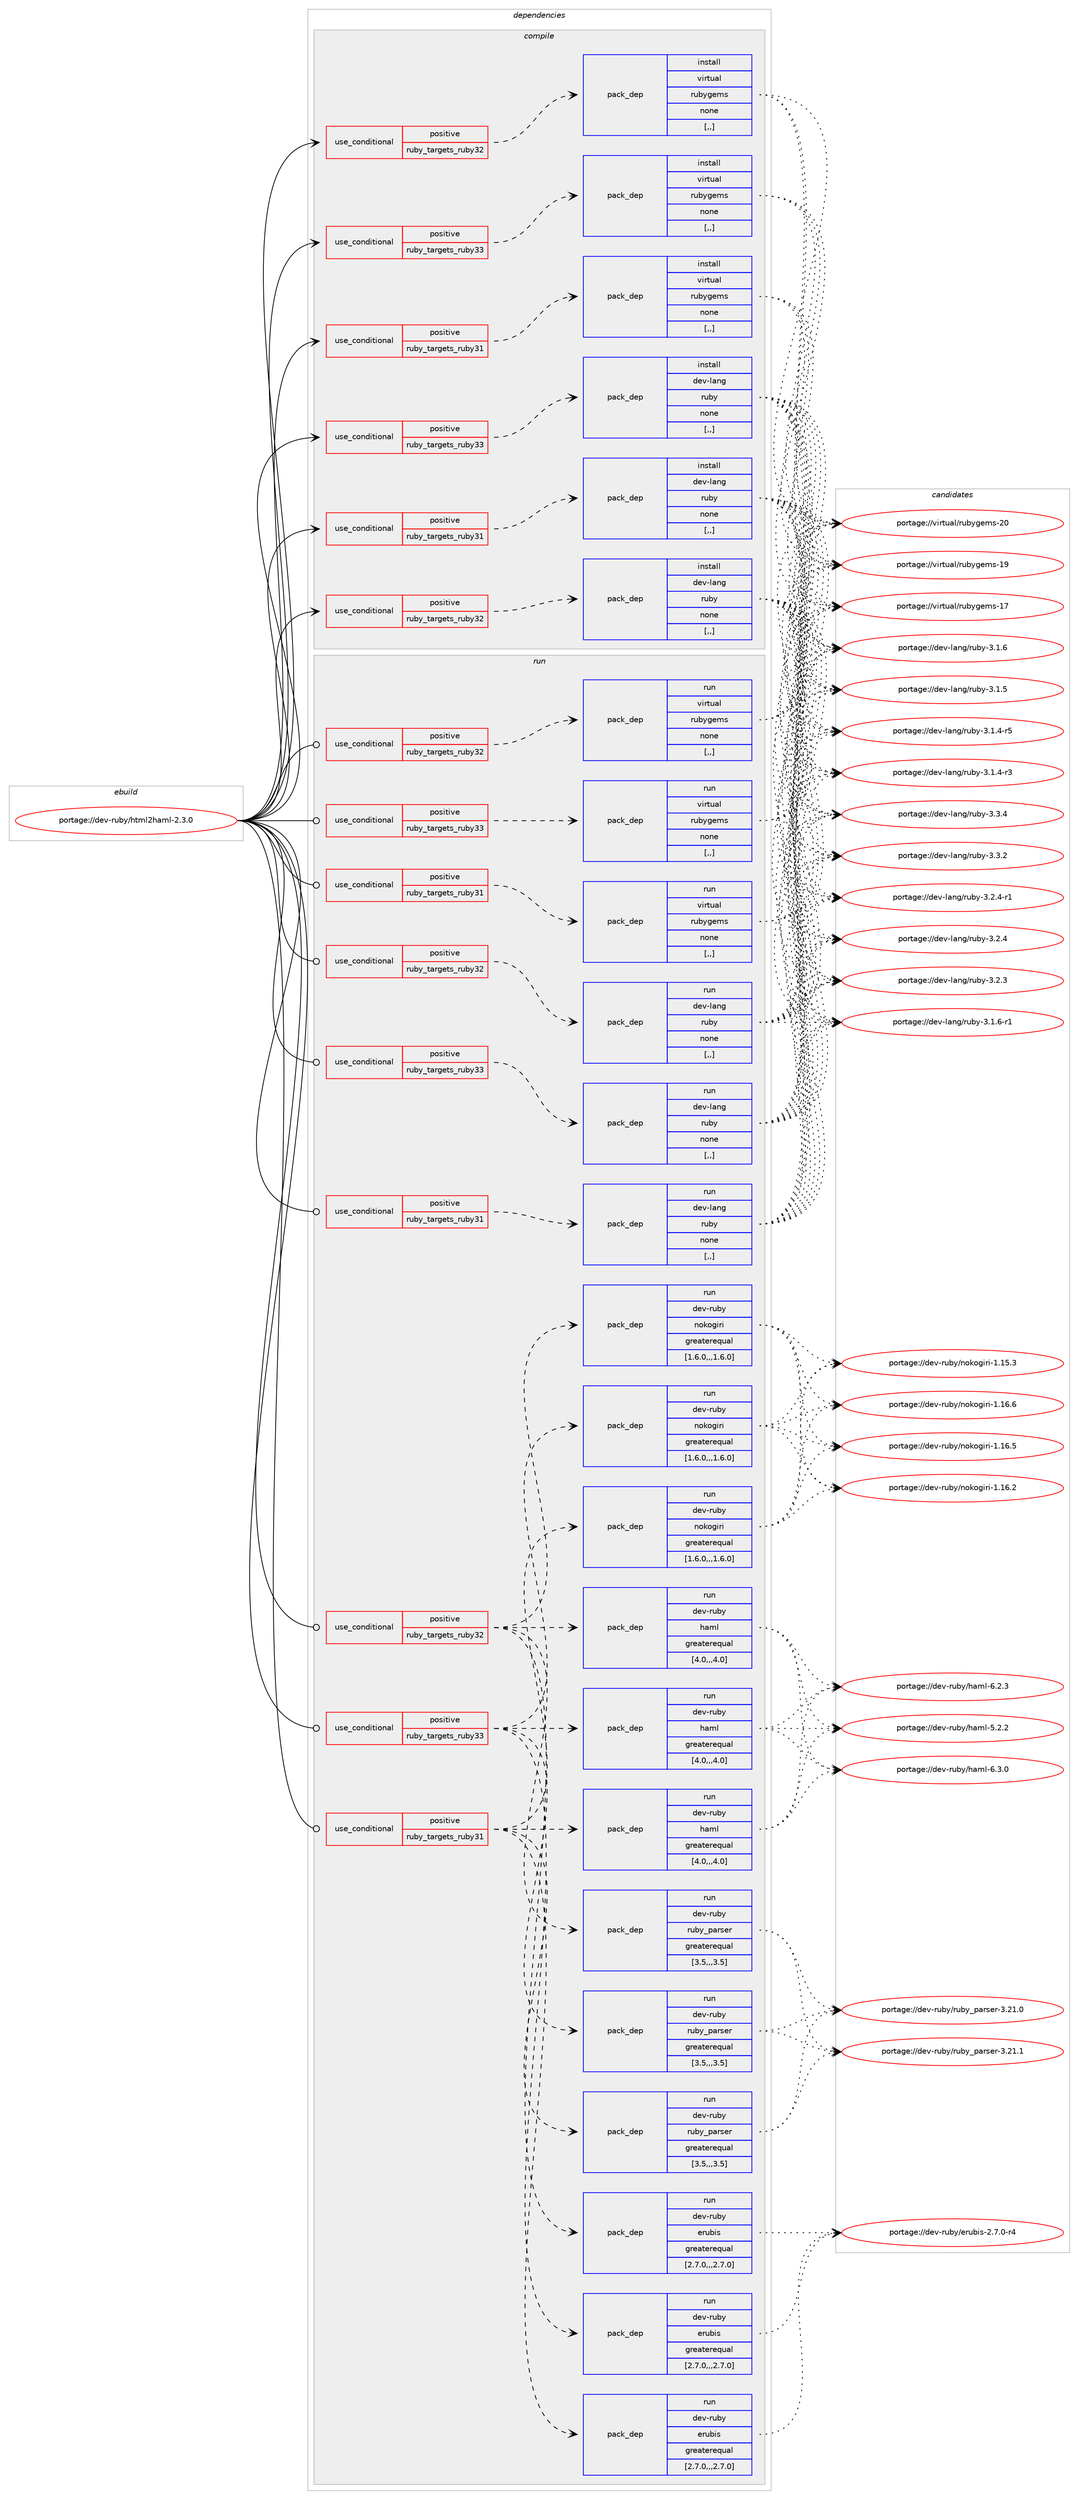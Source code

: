 digraph prolog {

# *************
# Graph options
# *************

newrank=true;
concentrate=true;
compound=true;
graph [rankdir=LR,fontname=Helvetica,fontsize=10,ranksep=1.5];#, ranksep=2.5, nodesep=0.2];
edge  [arrowhead=vee];
node  [fontname=Helvetica,fontsize=10];

# **********
# The ebuild
# **********

subgraph cluster_leftcol {
color=gray;
label=<<i>ebuild</i>>;
id [label="portage://dev-ruby/html2haml-2.3.0", color=red, width=4, href="../dev-ruby/html2haml-2.3.0.svg"];
}

# ****************
# The dependencies
# ****************

subgraph cluster_midcol {
color=gray;
label=<<i>dependencies</i>>;
subgraph cluster_compile {
fillcolor="#eeeeee";
style=filled;
label=<<i>compile</i>>;
subgraph cond49166 {
dependency186978 [label=<<TABLE BORDER="0" CELLBORDER="1" CELLSPACING="0" CELLPADDING="4"><TR><TD ROWSPAN="3" CELLPADDING="10">use_conditional</TD></TR><TR><TD>positive</TD></TR><TR><TD>ruby_targets_ruby31</TD></TR></TABLE>>, shape=none, color=red];
subgraph pack136477 {
dependency186979 [label=<<TABLE BORDER="0" CELLBORDER="1" CELLSPACING="0" CELLPADDING="4" WIDTH="220"><TR><TD ROWSPAN="6" CELLPADDING="30">pack_dep</TD></TR><TR><TD WIDTH="110">install</TD></TR><TR><TD>dev-lang</TD></TR><TR><TD>ruby</TD></TR><TR><TD>none</TD></TR><TR><TD>[,,]</TD></TR></TABLE>>, shape=none, color=blue];
}
dependency186978:e -> dependency186979:w [weight=20,style="dashed",arrowhead="vee"];
}
id:e -> dependency186978:w [weight=20,style="solid",arrowhead="vee"];
subgraph cond49167 {
dependency186980 [label=<<TABLE BORDER="0" CELLBORDER="1" CELLSPACING="0" CELLPADDING="4"><TR><TD ROWSPAN="3" CELLPADDING="10">use_conditional</TD></TR><TR><TD>positive</TD></TR><TR><TD>ruby_targets_ruby31</TD></TR></TABLE>>, shape=none, color=red];
subgraph pack136478 {
dependency186981 [label=<<TABLE BORDER="0" CELLBORDER="1" CELLSPACING="0" CELLPADDING="4" WIDTH="220"><TR><TD ROWSPAN="6" CELLPADDING="30">pack_dep</TD></TR><TR><TD WIDTH="110">install</TD></TR><TR><TD>virtual</TD></TR><TR><TD>rubygems</TD></TR><TR><TD>none</TD></TR><TR><TD>[,,]</TD></TR></TABLE>>, shape=none, color=blue];
}
dependency186980:e -> dependency186981:w [weight=20,style="dashed",arrowhead="vee"];
}
id:e -> dependency186980:w [weight=20,style="solid",arrowhead="vee"];
subgraph cond49168 {
dependency186982 [label=<<TABLE BORDER="0" CELLBORDER="1" CELLSPACING="0" CELLPADDING="4"><TR><TD ROWSPAN="3" CELLPADDING="10">use_conditional</TD></TR><TR><TD>positive</TD></TR><TR><TD>ruby_targets_ruby32</TD></TR></TABLE>>, shape=none, color=red];
subgraph pack136479 {
dependency186983 [label=<<TABLE BORDER="0" CELLBORDER="1" CELLSPACING="0" CELLPADDING="4" WIDTH="220"><TR><TD ROWSPAN="6" CELLPADDING="30">pack_dep</TD></TR><TR><TD WIDTH="110">install</TD></TR><TR><TD>dev-lang</TD></TR><TR><TD>ruby</TD></TR><TR><TD>none</TD></TR><TR><TD>[,,]</TD></TR></TABLE>>, shape=none, color=blue];
}
dependency186982:e -> dependency186983:w [weight=20,style="dashed",arrowhead="vee"];
}
id:e -> dependency186982:w [weight=20,style="solid",arrowhead="vee"];
subgraph cond49169 {
dependency186984 [label=<<TABLE BORDER="0" CELLBORDER="1" CELLSPACING="0" CELLPADDING="4"><TR><TD ROWSPAN="3" CELLPADDING="10">use_conditional</TD></TR><TR><TD>positive</TD></TR><TR><TD>ruby_targets_ruby32</TD></TR></TABLE>>, shape=none, color=red];
subgraph pack136480 {
dependency186985 [label=<<TABLE BORDER="0" CELLBORDER="1" CELLSPACING="0" CELLPADDING="4" WIDTH="220"><TR><TD ROWSPAN="6" CELLPADDING="30">pack_dep</TD></TR><TR><TD WIDTH="110">install</TD></TR><TR><TD>virtual</TD></TR><TR><TD>rubygems</TD></TR><TR><TD>none</TD></TR><TR><TD>[,,]</TD></TR></TABLE>>, shape=none, color=blue];
}
dependency186984:e -> dependency186985:w [weight=20,style="dashed",arrowhead="vee"];
}
id:e -> dependency186984:w [weight=20,style="solid",arrowhead="vee"];
subgraph cond49170 {
dependency186986 [label=<<TABLE BORDER="0" CELLBORDER="1" CELLSPACING="0" CELLPADDING="4"><TR><TD ROWSPAN="3" CELLPADDING="10">use_conditional</TD></TR><TR><TD>positive</TD></TR><TR><TD>ruby_targets_ruby33</TD></TR></TABLE>>, shape=none, color=red];
subgraph pack136481 {
dependency186987 [label=<<TABLE BORDER="0" CELLBORDER="1" CELLSPACING="0" CELLPADDING="4" WIDTH="220"><TR><TD ROWSPAN="6" CELLPADDING="30">pack_dep</TD></TR><TR><TD WIDTH="110">install</TD></TR><TR><TD>dev-lang</TD></TR><TR><TD>ruby</TD></TR><TR><TD>none</TD></TR><TR><TD>[,,]</TD></TR></TABLE>>, shape=none, color=blue];
}
dependency186986:e -> dependency186987:w [weight=20,style="dashed",arrowhead="vee"];
}
id:e -> dependency186986:w [weight=20,style="solid",arrowhead="vee"];
subgraph cond49171 {
dependency186988 [label=<<TABLE BORDER="0" CELLBORDER="1" CELLSPACING="0" CELLPADDING="4"><TR><TD ROWSPAN="3" CELLPADDING="10">use_conditional</TD></TR><TR><TD>positive</TD></TR><TR><TD>ruby_targets_ruby33</TD></TR></TABLE>>, shape=none, color=red];
subgraph pack136482 {
dependency186989 [label=<<TABLE BORDER="0" CELLBORDER="1" CELLSPACING="0" CELLPADDING="4" WIDTH="220"><TR><TD ROWSPAN="6" CELLPADDING="30">pack_dep</TD></TR><TR><TD WIDTH="110">install</TD></TR><TR><TD>virtual</TD></TR><TR><TD>rubygems</TD></TR><TR><TD>none</TD></TR><TR><TD>[,,]</TD></TR></TABLE>>, shape=none, color=blue];
}
dependency186988:e -> dependency186989:w [weight=20,style="dashed",arrowhead="vee"];
}
id:e -> dependency186988:w [weight=20,style="solid",arrowhead="vee"];
}
subgraph cluster_compileandrun {
fillcolor="#eeeeee";
style=filled;
label=<<i>compile and run</i>>;
}
subgraph cluster_run {
fillcolor="#eeeeee";
style=filled;
label=<<i>run</i>>;
subgraph cond49172 {
dependency186990 [label=<<TABLE BORDER="0" CELLBORDER="1" CELLSPACING="0" CELLPADDING="4"><TR><TD ROWSPAN="3" CELLPADDING="10">use_conditional</TD></TR><TR><TD>positive</TD></TR><TR><TD>ruby_targets_ruby31</TD></TR></TABLE>>, shape=none, color=red];
subgraph pack136483 {
dependency186991 [label=<<TABLE BORDER="0" CELLBORDER="1" CELLSPACING="0" CELLPADDING="4" WIDTH="220"><TR><TD ROWSPAN="6" CELLPADDING="30">pack_dep</TD></TR><TR><TD WIDTH="110">run</TD></TR><TR><TD>dev-lang</TD></TR><TR><TD>ruby</TD></TR><TR><TD>none</TD></TR><TR><TD>[,,]</TD></TR></TABLE>>, shape=none, color=blue];
}
dependency186990:e -> dependency186991:w [weight=20,style="dashed",arrowhead="vee"];
}
id:e -> dependency186990:w [weight=20,style="solid",arrowhead="odot"];
subgraph cond49173 {
dependency186992 [label=<<TABLE BORDER="0" CELLBORDER="1" CELLSPACING="0" CELLPADDING="4"><TR><TD ROWSPAN="3" CELLPADDING="10">use_conditional</TD></TR><TR><TD>positive</TD></TR><TR><TD>ruby_targets_ruby31</TD></TR></TABLE>>, shape=none, color=red];
subgraph pack136484 {
dependency186993 [label=<<TABLE BORDER="0" CELLBORDER="1" CELLSPACING="0" CELLPADDING="4" WIDTH="220"><TR><TD ROWSPAN="6" CELLPADDING="30">pack_dep</TD></TR><TR><TD WIDTH="110">run</TD></TR><TR><TD>dev-ruby</TD></TR><TR><TD>nokogiri</TD></TR><TR><TD>greaterequal</TD></TR><TR><TD>[1.6.0,,,1.6.0]</TD></TR></TABLE>>, shape=none, color=blue];
}
dependency186992:e -> dependency186993:w [weight=20,style="dashed",arrowhead="vee"];
subgraph pack136485 {
dependency186994 [label=<<TABLE BORDER="0" CELLBORDER="1" CELLSPACING="0" CELLPADDING="4" WIDTH="220"><TR><TD ROWSPAN="6" CELLPADDING="30">pack_dep</TD></TR><TR><TD WIDTH="110">run</TD></TR><TR><TD>dev-ruby</TD></TR><TR><TD>erubis</TD></TR><TR><TD>greaterequal</TD></TR><TR><TD>[2.7.0,,,2.7.0]</TD></TR></TABLE>>, shape=none, color=blue];
}
dependency186992:e -> dependency186994:w [weight=20,style="dashed",arrowhead="vee"];
subgraph pack136486 {
dependency186995 [label=<<TABLE BORDER="0" CELLBORDER="1" CELLSPACING="0" CELLPADDING="4" WIDTH="220"><TR><TD ROWSPAN="6" CELLPADDING="30">pack_dep</TD></TR><TR><TD WIDTH="110">run</TD></TR><TR><TD>dev-ruby</TD></TR><TR><TD>ruby_parser</TD></TR><TR><TD>greaterequal</TD></TR><TR><TD>[3.5,,,3.5]</TD></TR></TABLE>>, shape=none, color=blue];
}
dependency186992:e -> dependency186995:w [weight=20,style="dashed",arrowhead="vee"];
subgraph pack136487 {
dependency186996 [label=<<TABLE BORDER="0" CELLBORDER="1" CELLSPACING="0" CELLPADDING="4" WIDTH="220"><TR><TD ROWSPAN="6" CELLPADDING="30">pack_dep</TD></TR><TR><TD WIDTH="110">run</TD></TR><TR><TD>dev-ruby</TD></TR><TR><TD>haml</TD></TR><TR><TD>greaterequal</TD></TR><TR><TD>[4.0,,,4.0]</TD></TR></TABLE>>, shape=none, color=blue];
}
dependency186992:e -> dependency186996:w [weight=20,style="dashed",arrowhead="vee"];
}
id:e -> dependency186992:w [weight=20,style="solid",arrowhead="odot"];
subgraph cond49174 {
dependency186997 [label=<<TABLE BORDER="0" CELLBORDER="1" CELLSPACING="0" CELLPADDING="4"><TR><TD ROWSPAN="3" CELLPADDING="10">use_conditional</TD></TR><TR><TD>positive</TD></TR><TR><TD>ruby_targets_ruby31</TD></TR></TABLE>>, shape=none, color=red];
subgraph pack136488 {
dependency186998 [label=<<TABLE BORDER="0" CELLBORDER="1" CELLSPACING="0" CELLPADDING="4" WIDTH="220"><TR><TD ROWSPAN="6" CELLPADDING="30">pack_dep</TD></TR><TR><TD WIDTH="110">run</TD></TR><TR><TD>virtual</TD></TR><TR><TD>rubygems</TD></TR><TR><TD>none</TD></TR><TR><TD>[,,]</TD></TR></TABLE>>, shape=none, color=blue];
}
dependency186997:e -> dependency186998:w [weight=20,style="dashed",arrowhead="vee"];
}
id:e -> dependency186997:w [weight=20,style="solid",arrowhead="odot"];
subgraph cond49175 {
dependency186999 [label=<<TABLE BORDER="0" CELLBORDER="1" CELLSPACING="0" CELLPADDING="4"><TR><TD ROWSPAN="3" CELLPADDING="10">use_conditional</TD></TR><TR><TD>positive</TD></TR><TR><TD>ruby_targets_ruby32</TD></TR></TABLE>>, shape=none, color=red];
subgraph pack136489 {
dependency187000 [label=<<TABLE BORDER="0" CELLBORDER="1" CELLSPACING="0" CELLPADDING="4" WIDTH="220"><TR><TD ROWSPAN="6" CELLPADDING="30">pack_dep</TD></TR><TR><TD WIDTH="110">run</TD></TR><TR><TD>dev-lang</TD></TR><TR><TD>ruby</TD></TR><TR><TD>none</TD></TR><TR><TD>[,,]</TD></TR></TABLE>>, shape=none, color=blue];
}
dependency186999:e -> dependency187000:w [weight=20,style="dashed",arrowhead="vee"];
}
id:e -> dependency186999:w [weight=20,style="solid",arrowhead="odot"];
subgraph cond49176 {
dependency187001 [label=<<TABLE BORDER="0" CELLBORDER="1" CELLSPACING="0" CELLPADDING="4"><TR><TD ROWSPAN="3" CELLPADDING="10">use_conditional</TD></TR><TR><TD>positive</TD></TR><TR><TD>ruby_targets_ruby32</TD></TR></TABLE>>, shape=none, color=red];
subgraph pack136490 {
dependency187002 [label=<<TABLE BORDER="0" CELLBORDER="1" CELLSPACING="0" CELLPADDING="4" WIDTH="220"><TR><TD ROWSPAN="6" CELLPADDING="30">pack_dep</TD></TR><TR><TD WIDTH="110">run</TD></TR><TR><TD>dev-ruby</TD></TR><TR><TD>nokogiri</TD></TR><TR><TD>greaterequal</TD></TR><TR><TD>[1.6.0,,,1.6.0]</TD></TR></TABLE>>, shape=none, color=blue];
}
dependency187001:e -> dependency187002:w [weight=20,style="dashed",arrowhead="vee"];
subgraph pack136491 {
dependency187003 [label=<<TABLE BORDER="0" CELLBORDER="1" CELLSPACING="0" CELLPADDING="4" WIDTH="220"><TR><TD ROWSPAN="6" CELLPADDING="30">pack_dep</TD></TR><TR><TD WIDTH="110">run</TD></TR><TR><TD>dev-ruby</TD></TR><TR><TD>erubis</TD></TR><TR><TD>greaterequal</TD></TR><TR><TD>[2.7.0,,,2.7.0]</TD></TR></TABLE>>, shape=none, color=blue];
}
dependency187001:e -> dependency187003:w [weight=20,style="dashed",arrowhead="vee"];
subgraph pack136492 {
dependency187004 [label=<<TABLE BORDER="0" CELLBORDER="1" CELLSPACING="0" CELLPADDING="4" WIDTH="220"><TR><TD ROWSPAN="6" CELLPADDING="30">pack_dep</TD></TR><TR><TD WIDTH="110">run</TD></TR><TR><TD>dev-ruby</TD></TR><TR><TD>ruby_parser</TD></TR><TR><TD>greaterequal</TD></TR><TR><TD>[3.5,,,3.5]</TD></TR></TABLE>>, shape=none, color=blue];
}
dependency187001:e -> dependency187004:w [weight=20,style="dashed",arrowhead="vee"];
subgraph pack136493 {
dependency187005 [label=<<TABLE BORDER="0" CELLBORDER="1" CELLSPACING="0" CELLPADDING="4" WIDTH="220"><TR><TD ROWSPAN="6" CELLPADDING="30">pack_dep</TD></TR><TR><TD WIDTH="110">run</TD></TR><TR><TD>dev-ruby</TD></TR><TR><TD>haml</TD></TR><TR><TD>greaterequal</TD></TR><TR><TD>[4.0,,,4.0]</TD></TR></TABLE>>, shape=none, color=blue];
}
dependency187001:e -> dependency187005:w [weight=20,style="dashed",arrowhead="vee"];
}
id:e -> dependency187001:w [weight=20,style="solid",arrowhead="odot"];
subgraph cond49177 {
dependency187006 [label=<<TABLE BORDER="0" CELLBORDER="1" CELLSPACING="0" CELLPADDING="4"><TR><TD ROWSPAN="3" CELLPADDING="10">use_conditional</TD></TR><TR><TD>positive</TD></TR><TR><TD>ruby_targets_ruby32</TD></TR></TABLE>>, shape=none, color=red];
subgraph pack136494 {
dependency187007 [label=<<TABLE BORDER="0" CELLBORDER="1" CELLSPACING="0" CELLPADDING="4" WIDTH="220"><TR><TD ROWSPAN="6" CELLPADDING="30">pack_dep</TD></TR><TR><TD WIDTH="110">run</TD></TR><TR><TD>virtual</TD></TR><TR><TD>rubygems</TD></TR><TR><TD>none</TD></TR><TR><TD>[,,]</TD></TR></TABLE>>, shape=none, color=blue];
}
dependency187006:e -> dependency187007:w [weight=20,style="dashed",arrowhead="vee"];
}
id:e -> dependency187006:w [weight=20,style="solid",arrowhead="odot"];
subgraph cond49178 {
dependency187008 [label=<<TABLE BORDER="0" CELLBORDER="1" CELLSPACING="0" CELLPADDING="4"><TR><TD ROWSPAN="3" CELLPADDING="10">use_conditional</TD></TR><TR><TD>positive</TD></TR><TR><TD>ruby_targets_ruby33</TD></TR></TABLE>>, shape=none, color=red];
subgraph pack136495 {
dependency187009 [label=<<TABLE BORDER="0" CELLBORDER="1" CELLSPACING="0" CELLPADDING="4" WIDTH="220"><TR><TD ROWSPAN="6" CELLPADDING="30">pack_dep</TD></TR><TR><TD WIDTH="110">run</TD></TR><TR><TD>dev-lang</TD></TR><TR><TD>ruby</TD></TR><TR><TD>none</TD></TR><TR><TD>[,,]</TD></TR></TABLE>>, shape=none, color=blue];
}
dependency187008:e -> dependency187009:w [weight=20,style="dashed",arrowhead="vee"];
}
id:e -> dependency187008:w [weight=20,style="solid",arrowhead="odot"];
subgraph cond49179 {
dependency187010 [label=<<TABLE BORDER="0" CELLBORDER="1" CELLSPACING="0" CELLPADDING="4"><TR><TD ROWSPAN="3" CELLPADDING="10">use_conditional</TD></TR><TR><TD>positive</TD></TR><TR><TD>ruby_targets_ruby33</TD></TR></TABLE>>, shape=none, color=red];
subgraph pack136496 {
dependency187011 [label=<<TABLE BORDER="0" CELLBORDER="1" CELLSPACING="0" CELLPADDING="4" WIDTH="220"><TR><TD ROWSPAN="6" CELLPADDING="30">pack_dep</TD></TR><TR><TD WIDTH="110">run</TD></TR><TR><TD>dev-ruby</TD></TR><TR><TD>nokogiri</TD></TR><TR><TD>greaterequal</TD></TR><TR><TD>[1.6.0,,,1.6.0]</TD></TR></TABLE>>, shape=none, color=blue];
}
dependency187010:e -> dependency187011:w [weight=20,style="dashed",arrowhead="vee"];
subgraph pack136497 {
dependency187012 [label=<<TABLE BORDER="0" CELLBORDER="1" CELLSPACING="0" CELLPADDING="4" WIDTH="220"><TR><TD ROWSPAN="6" CELLPADDING="30">pack_dep</TD></TR><TR><TD WIDTH="110">run</TD></TR><TR><TD>dev-ruby</TD></TR><TR><TD>erubis</TD></TR><TR><TD>greaterequal</TD></TR><TR><TD>[2.7.0,,,2.7.0]</TD></TR></TABLE>>, shape=none, color=blue];
}
dependency187010:e -> dependency187012:w [weight=20,style="dashed",arrowhead="vee"];
subgraph pack136498 {
dependency187013 [label=<<TABLE BORDER="0" CELLBORDER="1" CELLSPACING="0" CELLPADDING="4" WIDTH="220"><TR><TD ROWSPAN="6" CELLPADDING="30">pack_dep</TD></TR><TR><TD WIDTH="110">run</TD></TR><TR><TD>dev-ruby</TD></TR><TR><TD>ruby_parser</TD></TR><TR><TD>greaterequal</TD></TR><TR><TD>[3.5,,,3.5]</TD></TR></TABLE>>, shape=none, color=blue];
}
dependency187010:e -> dependency187013:w [weight=20,style="dashed",arrowhead="vee"];
subgraph pack136499 {
dependency187014 [label=<<TABLE BORDER="0" CELLBORDER="1" CELLSPACING="0" CELLPADDING="4" WIDTH="220"><TR><TD ROWSPAN="6" CELLPADDING="30">pack_dep</TD></TR><TR><TD WIDTH="110">run</TD></TR><TR><TD>dev-ruby</TD></TR><TR><TD>haml</TD></TR><TR><TD>greaterequal</TD></TR><TR><TD>[4.0,,,4.0]</TD></TR></TABLE>>, shape=none, color=blue];
}
dependency187010:e -> dependency187014:w [weight=20,style="dashed",arrowhead="vee"];
}
id:e -> dependency187010:w [weight=20,style="solid",arrowhead="odot"];
subgraph cond49180 {
dependency187015 [label=<<TABLE BORDER="0" CELLBORDER="1" CELLSPACING="0" CELLPADDING="4"><TR><TD ROWSPAN="3" CELLPADDING="10">use_conditional</TD></TR><TR><TD>positive</TD></TR><TR><TD>ruby_targets_ruby33</TD></TR></TABLE>>, shape=none, color=red];
subgraph pack136500 {
dependency187016 [label=<<TABLE BORDER="0" CELLBORDER="1" CELLSPACING="0" CELLPADDING="4" WIDTH="220"><TR><TD ROWSPAN="6" CELLPADDING="30">pack_dep</TD></TR><TR><TD WIDTH="110">run</TD></TR><TR><TD>virtual</TD></TR><TR><TD>rubygems</TD></TR><TR><TD>none</TD></TR><TR><TD>[,,]</TD></TR></TABLE>>, shape=none, color=blue];
}
dependency187015:e -> dependency187016:w [weight=20,style="dashed",arrowhead="vee"];
}
id:e -> dependency187015:w [weight=20,style="solid",arrowhead="odot"];
}
}

# **************
# The candidates
# **************

subgraph cluster_choices {
rank=same;
color=gray;
label=<<i>candidates</i>>;

subgraph choice136477 {
color=black;
nodesep=1;
choice10010111845108971101034711411798121455146514652 [label="portage://dev-lang/ruby-3.3.4", color=red, width=4,href="../dev-lang/ruby-3.3.4.svg"];
choice10010111845108971101034711411798121455146514650 [label="portage://dev-lang/ruby-3.3.2", color=red, width=4,href="../dev-lang/ruby-3.3.2.svg"];
choice100101118451089711010347114117981214551465046524511449 [label="portage://dev-lang/ruby-3.2.4-r1", color=red, width=4,href="../dev-lang/ruby-3.2.4-r1.svg"];
choice10010111845108971101034711411798121455146504652 [label="portage://dev-lang/ruby-3.2.4", color=red, width=4,href="../dev-lang/ruby-3.2.4.svg"];
choice10010111845108971101034711411798121455146504651 [label="portage://dev-lang/ruby-3.2.3", color=red, width=4,href="../dev-lang/ruby-3.2.3.svg"];
choice100101118451089711010347114117981214551464946544511449 [label="portage://dev-lang/ruby-3.1.6-r1", color=red, width=4,href="../dev-lang/ruby-3.1.6-r1.svg"];
choice10010111845108971101034711411798121455146494654 [label="portage://dev-lang/ruby-3.1.6", color=red, width=4,href="../dev-lang/ruby-3.1.6.svg"];
choice10010111845108971101034711411798121455146494653 [label="portage://dev-lang/ruby-3.1.5", color=red, width=4,href="../dev-lang/ruby-3.1.5.svg"];
choice100101118451089711010347114117981214551464946524511453 [label="portage://dev-lang/ruby-3.1.4-r5", color=red, width=4,href="../dev-lang/ruby-3.1.4-r5.svg"];
choice100101118451089711010347114117981214551464946524511451 [label="portage://dev-lang/ruby-3.1.4-r3", color=red, width=4,href="../dev-lang/ruby-3.1.4-r3.svg"];
dependency186979:e -> choice10010111845108971101034711411798121455146514652:w [style=dotted,weight="100"];
dependency186979:e -> choice10010111845108971101034711411798121455146514650:w [style=dotted,weight="100"];
dependency186979:e -> choice100101118451089711010347114117981214551465046524511449:w [style=dotted,weight="100"];
dependency186979:e -> choice10010111845108971101034711411798121455146504652:w [style=dotted,weight="100"];
dependency186979:e -> choice10010111845108971101034711411798121455146504651:w [style=dotted,weight="100"];
dependency186979:e -> choice100101118451089711010347114117981214551464946544511449:w [style=dotted,weight="100"];
dependency186979:e -> choice10010111845108971101034711411798121455146494654:w [style=dotted,weight="100"];
dependency186979:e -> choice10010111845108971101034711411798121455146494653:w [style=dotted,weight="100"];
dependency186979:e -> choice100101118451089711010347114117981214551464946524511453:w [style=dotted,weight="100"];
dependency186979:e -> choice100101118451089711010347114117981214551464946524511451:w [style=dotted,weight="100"];
}
subgraph choice136478 {
color=black;
nodesep=1;
choice118105114116117971084711411798121103101109115455048 [label="portage://virtual/rubygems-20", color=red, width=4,href="../virtual/rubygems-20.svg"];
choice118105114116117971084711411798121103101109115454957 [label="portage://virtual/rubygems-19", color=red, width=4,href="../virtual/rubygems-19.svg"];
choice118105114116117971084711411798121103101109115454955 [label="portage://virtual/rubygems-17", color=red, width=4,href="../virtual/rubygems-17.svg"];
dependency186981:e -> choice118105114116117971084711411798121103101109115455048:w [style=dotted,weight="100"];
dependency186981:e -> choice118105114116117971084711411798121103101109115454957:w [style=dotted,weight="100"];
dependency186981:e -> choice118105114116117971084711411798121103101109115454955:w [style=dotted,weight="100"];
}
subgraph choice136479 {
color=black;
nodesep=1;
choice10010111845108971101034711411798121455146514652 [label="portage://dev-lang/ruby-3.3.4", color=red, width=4,href="../dev-lang/ruby-3.3.4.svg"];
choice10010111845108971101034711411798121455146514650 [label="portage://dev-lang/ruby-3.3.2", color=red, width=4,href="../dev-lang/ruby-3.3.2.svg"];
choice100101118451089711010347114117981214551465046524511449 [label="portage://dev-lang/ruby-3.2.4-r1", color=red, width=4,href="../dev-lang/ruby-3.2.4-r1.svg"];
choice10010111845108971101034711411798121455146504652 [label="portage://dev-lang/ruby-3.2.4", color=red, width=4,href="../dev-lang/ruby-3.2.4.svg"];
choice10010111845108971101034711411798121455146504651 [label="portage://dev-lang/ruby-3.2.3", color=red, width=4,href="../dev-lang/ruby-3.2.3.svg"];
choice100101118451089711010347114117981214551464946544511449 [label="portage://dev-lang/ruby-3.1.6-r1", color=red, width=4,href="../dev-lang/ruby-3.1.6-r1.svg"];
choice10010111845108971101034711411798121455146494654 [label="portage://dev-lang/ruby-3.1.6", color=red, width=4,href="../dev-lang/ruby-3.1.6.svg"];
choice10010111845108971101034711411798121455146494653 [label="portage://dev-lang/ruby-3.1.5", color=red, width=4,href="../dev-lang/ruby-3.1.5.svg"];
choice100101118451089711010347114117981214551464946524511453 [label="portage://dev-lang/ruby-3.1.4-r5", color=red, width=4,href="../dev-lang/ruby-3.1.4-r5.svg"];
choice100101118451089711010347114117981214551464946524511451 [label="portage://dev-lang/ruby-3.1.4-r3", color=red, width=4,href="../dev-lang/ruby-3.1.4-r3.svg"];
dependency186983:e -> choice10010111845108971101034711411798121455146514652:w [style=dotted,weight="100"];
dependency186983:e -> choice10010111845108971101034711411798121455146514650:w [style=dotted,weight="100"];
dependency186983:e -> choice100101118451089711010347114117981214551465046524511449:w [style=dotted,weight="100"];
dependency186983:e -> choice10010111845108971101034711411798121455146504652:w [style=dotted,weight="100"];
dependency186983:e -> choice10010111845108971101034711411798121455146504651:w [style=dotted,weight="100"];
dependency186983:e -> choice100101118451089711010347114117981214551464946544511449:w [style=dotted,weight="100"];
dependency186983:e -> choice10010111845108971101034711411798121455146494654:w [style=dotted,weight="100"];
dependency186983:e -> choice10010111845108971101034711411798121455146494653:w [style=dotted,weight="100"];
dependency186983:e -> choice100101118451089711010347114117981214551464946524511453:w [style=dotted,weight="100"];
dependency186983:e -> choice100101118451089711010347114117981214551464946524511451:w [style=dotted,weight="100"];
}
subgraph choice136480 {
color=black;
nodesep=1;
choice118105114116117971084711411798121103101109115455048 [label="portage://virtual/rubygems-20", color=red, width=4,href="../virtual/rubygems-20.svg"];
choice118105114116117971084711411798121103101109115454957 [label="portage://virtual/rubygems-19", color=red, width=4,href="../virtual/rubygems-19.svg"];
choice118105114116117971084711411798121103101109115454955 [label="portage://virtual/rubygems-17", color=red, width=4,href="../virtual/rubygems-17.svg"];
dependency186985:e -> choice118105114116117971084711411798121103101109115455048:w [style=dotted,weight="100"];
dependency186985:e -> choice118105114116117971084711411798121103101109115454957:w [style=dotted,weight="100"];
dependency186985:e -> choice118105114116117971084711411798121103101109115454955:w [style=dotted,weight="100"];
}
subgraph choice136481 {
color=black;
nodesep=1;
choice10010111845108971101034711411798121455146514652 [label="portage://dev-lang/ruby-3.3.4", color=red, width=4,href="../dev-lang/ruby-3.3.4.svg"];
choice10010111845108971101034711411798121455146514650 [label="portage://dev-lang/ruby-3.3.2", color=red, width=4,href="../dev-lang/ruby-3.3.2.svg"];
choice100101118451089711010347114117981214551465046524511449 [label="portage://dev-lang/ruby-3.2.4-r1", color=red, width=4,href="../dev-lang/ruby-3.2.4-r1.svg"];
choice10010111845108971101034711411798121455146504652 [label="portage://dev-lang/ruby-3.2.4", color=red, width=4,href="../dev-lang/ruby-3.2.4.svg"];
choice10010111845108971101034711411798121455146504651 [label="portage://dev-lang/ruby-3.2.3", color=red, width=4,href="../dev-lang/ruby-3.2.3.svg"];
choice100101118451089711010347114117981214551464946544511449 [label="portage://dev-lang/ruby-3.1.6-r1", color=red, width=4,href="../dev-lang/ruby-3.1.6-r1.svg"];
choice10010111845108971101034711411798121455146494654 [label="portage://dev-lang/ruby-3.1.6", color=red, width=4,href="../dev-lang/ruby-3.1.6.svg"];
choice10010111845108971101034711411798121455146494653 [label="portage://dev-lang/ruby-3.1.5", color=red, width=4,href="../dev-lang/ruby-3.1.5.svg"];
choice100101118451089711010347114117981214551464946524511453 [label="portage://dev-lang/ruby-3.1.4-r5", color=red, width=4,href="../dev-lang/ruby-3.1.4-r5.svg"];
choice100101118451089711010347114117981214551464946524511451 [label="portage://dev-lang/ruby-3.1.4-r3", color=red, width=4,href="../dev-lang/ruby-3.1.4-r3.svg"];
dependency186987:e -> choice10010111845108971101034711411798121455146514652:w [style=dotted,weight="100"];
dependency186987:e -> choice10010111845108971101034711411798121455146514650:w [style=dotted,weight="100"];
dependency186987:e -> choice100101118451089711010347114117981214551465046524511449:w [style=dotted,weight="100"];
dependency186987:e -> choice10010111845108971101034711411798121455146504652:w [style=dotted,weight="100"];
dependency186987:e -> choice10010111845108971101034711411798121455146504651:w [style=dotted,weight="100"];
dependency186987:e -> choice100101118451089711010347114117981214551464946544511449:w [style=dotted,weight="100"];
dependency186987:e -> choice10010111845108971101034711411798121455146494654:w [style=dotted,weight="100"];
dependency186987:e -> choice10010111845108971101034711411798121455146494653:w [style=dotted,weight="100"];
dependency186987:e -> choice100101118451089711010347114117981214551464946524511453:w [style=dotted,weight="100"];
dependency186987:e -> choice100101118451089711010347114117981214551464946524511451:w [style=dotted,weight="100"];
}
subgraph choice136482 {
color=black;
nodesep=1;
choice118105114116117971084711411798121103101109115455048 [label="portage://virtual/rubygems-20", color=red, width=4,href="../virtual/rubygems-20.svg"];
choice118105114116117971084711411798121103101109115454957 [label="portage://virtual/rubygems-19", color=red, width=4,href="../virtual/rubygems-19.svg"];
choice118105114116117971084711411798121103101109115454955 [label="portage://virtual/rubygems-17", color=red, width=4,href="../virtual/rubygems-17.svg"];
dependency186989:e -> choice118105114116117971084711411798121103101109115455048:w [style=dotted,weight="100"];
dependency186989:e -> choice118105114116117971084711411798121103101109115454957:w [style=dotted,weight="100"];
dependency186989:e -> choice118105114116117971084711411798121103101109115454955:w [style=dotted,weight="100"];
}
subgraph choice136483 {
color=black;
nodesep=1;
choice10010111845108971101034711411798121455146514652 [label="portage://dev-lang/ruby-3.3.4", color=red, width=4,href="../dev-lang/ruby-3.3.4.svg"];
choice10010111845108971101034711411798121455146514650 [label="portage://dev-lang/ruby-3.3.2", color=red, width=4,href="../dev-lang/ruby-3.3.2.svg"];
choice100101118451089711010347114117981214551465046524511449 [label="portage://dev-lang/ruby-3.2.4-r1", color=red, width=4,href="../dev-lang/ruby-3.2.4-r1.svg"];
choice10010111845108971101034711411798121455146504652 [label="portage://dev-lang/ruby-3.2.4", color=red, width=4,href="../dev-lang/ruby-3.2.4.svg"];
choice10010111845108971101034711411798121455146504651 [label="portage://dev-lang/ruby-3.2.3", color=red, width=4,href="../dev-lang/ruby-3.2.3.svg"];
choice100101118451089711010347114117981214551464946544511449 [label="portage://dev-lang/ruby-3.1.6-r1", color=red, width=4,href="../dev-lang/ruby-3.1.6-r1.svg"];
choice10010111845108971101034711411798121455146494654 [label="portage://dev-lang/ruby-3.1.6", color=red, width=4,href="../dev-lang/ruby-3.1.6.svg"];
choice10010111845108971101034711411798121455146494653 [label="portage://dev-lang/ruby-3.1.5", color=red, width=4,href="../dev-lang/ruby-3.1.5.svg"];
choice100101118451089711010347114117981214551464946524511453 [label="portage://dev-lang/ruby-3.1.4-r5", color=red, width=4,href="../dev-lang/ruby-3.1.4-r5.svg"];
choice100101118451089711010347114117981214551464946524511451 [label="portage://dev-lang/ruby-3.1.4-r3", color=red, width=4,href="../dev-lang/ruby-3.1.4-r3.svg"];
dependency186991:e -> choice10010111845108971101034711411798121455146514652:w [style=dotted,weight="100"];
dependency186991:e -> choice10010111845108971101034711411798121455146514650:w [style=dotted,weight="100"];
dependency186991:e -> choice100101118451089711010347114117981214551465046524511449:w [style=dotted,weight="100"];
dependency186991:e -> choice10010111845108971101034711411798121455146504652:w [style=dotted,weight="100"];
dependency186991:e -> choice10010111845108971101034711411798121455146504651:w [style=dotted,weight="100"];
dependency186991:e -> choice100101118451089711010347114117981214551464946544511449:w [style=dotted,weight="100"];
dependency186991:e -> choice10010111845108971101034711411798121455146494654:w [style=dotted,weight="100"];
dependency186991:e -> choice10010111845108971101034711411798121455146494653:w [style=dotted,weight="100"];
dependency186991:e -> choice100101118451089711010347114117981214551464946524511453:w [style=dotted,weight="100"];
dependency186991:e -> choice100101118451089711010347114117981214551464946524511451:w [style=dotted,weight="100"];
}
subgraph choice136484 {
color=black;
nodesep=1;
choice10010111845114117981214711011110711110310511410545494649544654 [label="portage://dev-ruby/nokogiri-1.16.6", color=red, width=4,href="../dev-ruby/nokogiri-1.16.6.svg"];
choice10010111845114117981214711011110711110310511410545494649544653 [label="portage://dev-ruby/nokogiri-1.16.5", color=red, width=4,href="../dev-ruby/nokogiri-1.16.5.svg"];
choice10010111845114117981214711011110711110310511410545494649544650 [label="portage://dev-ruby/nokogiri-1.16.2", color=red, width=4,href="../dev-ruby/nokogiri-1.16.2.svg"];
choice10010111845114117981214711011110711110310511410545494649534651 [label="portage://dev-ruby/nokogiri-1.15.3", color=red, width=4,href="../dev-ruby/nokogiri-1.15.3.svg"];
dependency186993:e -> choice10010111845114117981214711011110711110310511410545494649544654:w [style=dotted,weight="100"];
dependency186993:e -> choice10010111845114117981214711011110711110310511410545494649544653:w [style=dotted,weight="100"];
dependency186993:e -> choice10010111845114117981214711011110711110310511410545494649544650:w [style=dotted,weight="100"];
dependency186993:e -> choice10010111845114117981214711011110711110310511410545494649534651:w [style=dotted,weight="100"];
}
subgraph choice136485 {
color=black;
nodesep=1;
choice100101118451141179812147101114117981051154550465546484511452 [label="portage://dev-ruby/erubis-2.7.0-r4", color=red, width=4,href="../dev-ruby/erubis-2.7.0-r4.svg"];
dependency186994:e -> choice100101118451141179812147101114117981051154550465546484511452:w [style=dotted,weight="100"];
}
subgraph choice136486 {
color=black;
nodesep=1;
choice10010111845114117981214711411798121951129711411510111445514650494649 [label="portage://dev-ruby/ruby_parser-3.21.1", color=red, width=4,href="../dev-ruby/ruby_parser-3.21.1.svg"];
choice10010111845114117981214711411798121951129711411510111445514650494648 [label="portage://dev-ruby/ruby_parser-3.21.0", color=red, width=4,href="../dev-ruby/ruby_parser-3.21.0.svg"];
dependency186995:e -> choice10010111845114117981214711411798121951129711411510111445514650494649:w [style=dotted,weight="100"];
dependency186995:e -> choice10010111845114117981214711411798121951129711411510111445514650494648:w [style=dotted,weight="100"];
}
subgraph choice136487 {
color=black;
nodesep=1;
choice10010111845114117981214710497109108455446514648 [label="portage://dev-ruby/haml-6.3.0", color=red, width=4,href="../dev-ruby/haml-6.3.0.svg"];
choice10010111845114117981214710497109108455446504651 [label="portage://dev-ruby/haml-6.2.3", color=red, width=4,href="../dev-ruby/haml-6.2.3.svg"];
choice10010111845114117981214710497109108455346504650 [label="portage://dev-ruby/haml-5.2.2", color=red, width=4,href="../dev-ruby/haml-5.2.2.svg"];
dependency186996:e -> choice10010111845114117981214710497109108455446514648:w [style=dotted,weight="100"];
dependency186996:e -> choice10010111845114117981214710497109108455446504651:w [style=dotted,weight="100"];
dependency186996:e -> choice10010111845114117981214710497109108455346504650:w [style=dotted,weight="100"];
}
subgraph choice136488 {
color=black;
nodesep=1;
choice118105114116117971084711411798121103101109115455048 [label="portage://virtual/rubygems-20", color=red, width=4,href="../virtual/rubygems-20.svg"];
choice118105114116117971084711411798121103101109115454957 [label="portage://virtual/rubygems-19", color=red, width=4,href="../virtual/rubygems-19.svg"];
choice118105114116117971084711411798121103101109115454955 [label="portage://virtual/rubygems-17", color=red, width=4,href="../virtual/rubygems-17.svg"];
dependency186998:e -> choice118105114116117971084711411798121103101109115455048:w [style=dotted,weight="100"];
dependency186998:e -> choice118105114116117971084711411798121103101109115454957:w [style=dotted,weight="100"];
dependency186998:e -> choice118105114116117971084711411798121103101109115454955:w [style=dotted,weight="100"];
}
subgraph choice136489 {
color=black;
nodesep=1;
choice10010111845108971101034711411798121455146514652 [label="portage://dev-lang/ruby-3.3.4", color=red, width=4,href="../dev-lang/ruby-3.3.4.svg"];
choice10010111845108971101034711411798121455146514650 [label="portage://dev-lang/ruby-3.3.2", color=red, width=4,href="../dev-lang/ruby-3.3.2.svg"];
choice100101118451089711010347114117981214551465046524511449 [label="portage://dev-lang/ruby-3.2.4-r1", color=red, width=4,href="../dev-lang/ruby-3.2.4-r1.svg"];
choice10010111845108971101034711411798121455146504652 [label="portage://dev-lang/ruby-3.2.4", color=red, width=4,href="../dev-lang/ruby-3.2.4.svg"];
choice10010111845108971101034711411798121455146504651 [label="portage://dev-lang/ruby-3.2.3", color=red, width=4,href="../dev-lang/ruby-3.2.3.svg"];
choice100101118451089711010347114117981214551464946544511449 [label="portage://dev-lang/ruby-3.1.6-r1", color=red, width=4,href="../dev-lang/ruby-3.1.6-r1.svg"];
choice10010111845108971101034711411798121455146494654 [label="portage://dev-lang/ruby-3.1.6", color=red, width=4,href="../dev-lang/ruby-3.1.6.svg"];
choice10010111845108971101034711411798121455146494653 [label="portage://dev-lang/ruby-3.1.5", color=red, width=4,href="../dev-lang/ruby-3.1.5.svg"];
choice100101118451089711010347114117981214551464946524511453 [label="portage://dev-lang/ruby-3.1.4-r5", color=red, width=4,href="../dev-lang/ruby-3.1.4-r5.svg"];
choice100101118451089711010347114117981214551464946524511451 [label="portage://dev-lang/ruby-3.1.4-r3", color=red, width=4,href="../dev-lang/ruby-3.1.4-r3.svg"];
dependency187000:e -> choice10010111845108971101034711411798121455146514652:w [style=dotted,weight="100"];
dependency187000:e -> choice10010111845108971101034711411798121455146514650:w [style=dotted,weight="100"];
dependency187000:e -> choice100101118451089711010347114117981214551465046524511449:w [style=dotted,weight="100"];
dependency187000:e -> choice10010111845108971101034711411798121455146504652:w [style=dotted,weight="100"];
dependency187000:e -> choice10010111845108971101034711411798121455146504651:w [style=dotted,weight="100"];
dependency187000:e -> choice100101118451089711010347114117981214551464946544511449:w [style=dotted,weight="100"];
dependency187000:e -> choice10010111845108971101034711411798121455146494654:w [style=dotted,weight="100"];
dependency187000:e -> choice10010111845108971101034711411798121455146494653:w [style=dotted,weight="100"];
dependency187000:e -> choice100101118451089711010347114117981214551464946524511453:w [style=dotted,weight="100"];
dependency187000:e -> choice100101118451089711010347114117981214551464946524511451:w [style=dotted,weight="100"];
}
subgraph choice136490 {
color=black;
nodesep=1;
choice10010111845114117981214711011110711110310511410545494649544654 [label="portage://dev-ruby/nokogiri-1.16.6", color=red, width=4,href="../dev-ruby/nokogiri-1.16.6.svg"];
choice10010111845114117981214711011110711110310511410545494649544653 [label="portage://dev-ruby/nokogiri-1.16.5", color=red, width=4,href="../dev-ruby/nokogiri-1.16.5.svg"];
choice10010111845114117981214711011110711110310511410545494649544650 [label="portage://dev-ruby/nokogiri-1.16.2", color=red, width=4,href="../dev-ruby/nokogiri-1.16.2.svg"];
choice10010111845114117981214711011110711110310511410545494649534651 [label="portage://dev-ruby/nokogiri-1.15.3", color=red, width=4,href="../dev-ruby/nokogiri-1.15.3.svg"];
dependency187002:e -> choice10010111845114117981214711011110711110310511410545494649544654:w [style=dotted,weight="100"];
dependency187002:e -> choice10010111845114117981214711011110711110310511410545494649544653:w [style=dotted,weight="100"];
dependency187002:e -> choice10010111845114117981214711011110711110310511410545494649544650:w [style=dotted,weight="100"];
dependency187002:e -> choice10010111845114117981214711011110711110310511410545494649534651:w [style=dotted,weight="100"];
}
subgraph choice136491 {
color=black;
nodesep=1;
choice100101118451141179812147101114117981051154550465546484511452 [label="portage://dev-ruby/erubis-2.7.0-r4", color=red, width=4,href="../dev-ruby/erubis-2.7.0-r4.svg"];
dependency187003:e -> choice100101118451141179812147101114117981051154550465546484511452:w [style=dotted,weight="100"];
}
subgraph choice136492 {
color=black;
nodesep=1;
choice10010111845114117981214711411798121951129711411510111445514650494649 [label="portage://dev-ruby/ruby_parser-3.21.1", color=red, width=4,href="../dev-ruby/ruby_parser-3.21.1.svg"];
choice10010111845114117981214711411798121951129711411510111445514650494648 [label="portage://dev-ruby/ruby_parser-3.21.0", color=red, width=4,href="../dev-ruby/ruby_parser-3.21.0.svg"];
dependency187004:e -> choice10010111845114117981214711411798121951129711411510111445514650494649:w [style=dotted,weight="100"];
dependency187004:e -> choice10010111845114117981214711411798121951129711411510111445514650494648:w [style=dotted,weight="100"];
}
subgraph choice136493 {
color=black;
nodesep=1;
choice10010111845114117981214710497109108455446514648 [label="portage://dev-ruby/haml-6.3.0", color=red, width=4,href="../dev-ruby/haml-6.3.0.svg"];
choice10010111845114117981214710497109108455446504651 [label="portage://dev-ruby/haml-6.2.3", color=red, width=4,href="../dev-ruby/haml-6.2.3.svg"];
choice10010111845114117981214710497109108455346504650 [label="portage://dev-ruby/haml-5.2.2", color=red, width=4,href="../dev-ruby/haml-5.2.2.svg"];
dependency187005:e -> choice10010111845114117981214710497109108455446514648:w [style=dotted,weight="100"];
dependency187005:e -> choice10010111845114117981214710497109108455446504651:w [style=dotted,weight="100"];
dependency187005:e -> choice10010111845114117981214710497109108455346504650:w [style=dotted,weight="100"];
}
subgraph choice136494 {
color=black;
nodesep=1;
choice118105114116117971084711411798121103101109115455048 [label="portage://virtual/rubygems-20", color=red, width=4,href="../virtual/rubygems-20.svg"];
choice118105114116117971084711411798121103101109115454957 [label="portage://virtual/rubygems-19", color=red, width=4,href="../virtual/rubygems-19.svg"];
choice118105114116117971084711411798121103101109115454955 [label="portage://virtual/rubygems-17", color=red, width=4,href="../virtual/rubygems-17.svg"];
dependency187007:e -> choice118105114116117971084711411798121103101109115455048:w [style=dotted,weight="100"];
dependency187007:e -> choice118105114116117971084711411798121103101109115454957:w [style=dotted,weight="100"];
dependency187007:e -> choice118105114116117971084711411798121103101109115454955:w [style=dotted,weight="100"];
}
subgraph choice136495 {
color=black;
nodesep=1;
choice10010111845108971101034711411798121455146514652 [label="portage://dev-lang/ruby-3.3.4", color=red, width=4,href="../dev-lang/ruby-3.3.4.svg"];
choice10010111845108971101034711411798121455146514650 [label="portage://dev-lang/ruby-3.3.2", color=red, width=4,href="../dev-lang/ruby-3.3.2.svg"];
choice100101118451089711010347114117981214551465046524511449 [label="portage://dev-lang/ruby-3.2.4-r1", color=red, width=4,href="../dev-lang/ruby-3.2.4-r1.svg"];
choice10010111845108971101034711411798121455146504652 [label="portage://dev-lang/ruby-3.2.4", color=red, width=4,href="../dev-lang/ruby-3.2.4.svg"];
choice10010111845108971101034711411798121455146504651 [label="portage://dev-lang/ruby-3.2.3", color=red, width=4,href="../dev-lang/ruby-3.2.3.svg"];
choice100101118451089711010347114117981214551464946544511449 [label="portage://dev-lang/ruby-3.1.6-r1", color=red, width=4,href="../dev-lang/ruby-3.1.6-r1.svg"];
choice10010111845108971101034711411798121455146494654 [label="portage://dev-lang/ruby-3.1.6", color=red, width=4,href="../dev-lang/ruby-3.1.6.svg"];
choice10010111845108971101034711411798121455146494653 [label="portage://dev-lang/ruby-3.1.5", color=red, width=4,href="../dev-lang/ruby-3.1.5.svg"];
choice100101118451089711010347114117981214551464946524511453 [label="portage://dev-lang/ruby-3.1.4-r5", color=red, width=4,href="../dev-lang/ruby-3.1.4-r5.svg"];
choice100101118451089711010347114117981214551464946524511451 [label="portage://dev-lang/ruby-3.1.4-r3", color=red, width=4,href="../dev-lang/ruby-3.1.4-r3.svg"];
dependency187009:e -> choice10010111845108971101034711411798121455146514652:w [style=dotted,weight="100"];
dependency187009:e -> choice10010111845108971101034711411798121455146514650:w [style=dotted,weight="100"];
dependency187009:e -> choice100101118451089711010347114117981214551465046524511449:w [style=dotted,weight="100"];
dependency187009:e -> choice10010111845108971101034711411798121455146504652:w [style=dotted,weight="100"];
dependency187009:e -> choice10010111845108971101034711411798121455146504651:w [style=dotted,weight="100"];
dependency187009:e -> choice100101118451089711010347114117981214551464946544511449:w [style=dotted,weight="100"];
dependency187009:e -> choice10010111845108971101034711411798121455146494654:w [style=dotted,weight="100"];
dependency187009:e -> choice10010111845108971101034711411798121455146494653:w [style=dotted,weight="100"];
dependency187009:e -> choice100101118451089711010347114117981214551464946524511453:w [style=dotted,weight="100"];
dependency187009:e -> choice100101118451089711010347114117981214551464946524511451:w [style=dotted,weight="100"];
}
subgraph choice136496 {
color=black;
nodesep=1;
choice10010111845114117981214711011110711110310511410545494649544654 [label="portage://dev-ruby/nokogiri-1.16.6", color=red, width=4,href="../dev-ruby/nokogiri-1.16.6.svg"];
choice10010111845114117981214711011110711110310511410545494649544653 [label="portage://dev-ruby/nokogiri-1.16.5", color=red, width=4,href="../dev-ruby/nokogiri-1.16.5.svg"];
choice10010111845114117981214711011110711110310511410545494649544650 [label="portage://dev-ruby/nokogiri-1.16.2", color=red, width=4,href="../dev-ruby/nokogiri-1.16.2.svg"];
choice10010111845114117981214711011110711110310511410545494649534651 [label="portage://dev-ruby/nokogiri-1.15.3", color=red, width=4,href="../dev-ruby/nokogiri-1.15.3.svg"];
dependency187011:e -> choice10010111845114117981214711011110711110310511410545494649544654:w [style=dotted,weight="100"];
dependency187011:e -> choice10010111845114117981214711011110711110310511410545494649544653:w [style=dotted,weight="100"];
dependency187011:e -> choice10010111845114117981214711011110711110310511410545494649544650:w [style=dotted,weight="100"];
dependency187011:e -> choice10010111845114117981214711011110711110310511410545494649534651:w [style=dotted,weight="100"];
}
subgraph choice136497 {
color=black;
nodesep=1;
choice100101118451141179812147101114117981051154550465546484511452 [label="portage://dev-ruby/erubis-2.7.0-r4", color=red, width=4,href="../dev-ruby/erubis-2.7.0-r4.svg"];
dependency187012:e -> choice100101118451141179812147101114117981051154550465546484511452:w [style=dotted,weight="100"];
}
subgraph choice136498 {
color=black;
nodesep=1;
choice10010111845114117981214711411798121951129711411510111445514650494649 [label="portage://dev-ruby/ruby_parser-3.21.1", color=red, width=4,href="../dev-ruby/ruby_parser-3.21.1.svg"];
choice10010111845114117981214711411798121951129711411510111445514650494648 [label="portage://dev-ruby/ruby_parser-3.21.0", color=red, width=4,href="../dev-ruby/ruby_parser-3.21.0.svg"];
dependency187013:e -> choice10010111845114117981214711411798121951129711411510111445514650494649:w [style=dotted,weight="100"];
dependency187013:e -> choice10010111845114117981214711411798121951129711411510111445514650494648:w [style=dotted,weight="100"];
}
subgraph choice136499 {
color=black;
nodesep=1;
choice10010111845114117981214710497109108455446514648 [label="portage://dev-ruby/haml-6.3.0", color=red, width=4,href="../dev-ruby/haml-6.3.0.svg"];
choice10010111845114117981214710497109108455446504651 [label="portage://dev-ruby/haml-6.2.3", color=red, width=4,href="../dev-ruby/haml-6.2.3.svg"];
choice10010111845114117981214710497109108455346504650 [label="portage://dev-ruby/haml-5.2.2", color=red, width=4,href="../dev-ruby/haml-5.2.2.svg"];
dependency187014:e -> choice10010111845114117981214710497109108455446514648:w [style=dotted,weight="100"];
dependency187014:e -> choice10010111845114117981214710497109108455446504651:w [style=dotted,weight="100"];
dependency187014:e -> choice10010111845114117981214710497109108455346504650:w [style=dotted,weight="100"];
}
subgraph choice136500 {
color=black;
nodesep=1;
choice118105114116117971084711411798121103101109115455048 [label="portage://virtual/rubygems-20", color=red, width=4,href="../virtual/rubygems-20.svg"];
choice118105114116117971084711411798121103101109115454957 [label="portage://virtual/rubygems-19", color=red, width=4,href="../virtual/rubygems-19.svg"];
choice118105114116117971084711411798121103101109115454955 [label="portage://virtual/rubygems-17", color=red, width=4,href="../virtual/rubygems-17.svg"];
dependency187016:e -> choice118105114116117971084711411798121103101109115455048:w [style=dotted,weight="100"];
dependency187016:e -> choice118105114116117971084711411798121103101109115454957:w [style=dotted,weight="100"];
dependency187016:e -> choice118105114116117971084711411798121103101109115454955:w [style=dotted,weight="100"];
}
}

}
